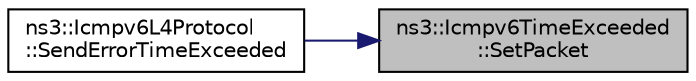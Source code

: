 digraph "ns3::Icmpv6TimeExceeded::SetPacket"
{
 // LATEX_PDF_SIZE
  edge [fontname="Helvetica",fontsize="10",labelfontname="Helvetica",labelfontsize="10"];
  node [fontname="Helvetica",fontsize="10",shape=record];
  rankdir="RL";
  Node1 [label="ns3::Icmpv6TimeExceeded\l::SetPacket",height=0.2,width=0.4,color="black", fillcolor="grey75", style="filled", fontcolor="black",tooltip="Set the incorrect packet."];
  Node1 -> Node2 [dir="back",color="midnightblue",fontsize="10",style="solid",fontname="Helvetica"];
  Node2 [label="ns3::Icmpv6L4Protocol\l::SendErrorTimeExceeded",height=0.2,width=0.4,color="black", fillcolor="white", style="filled",URL="$classns3_1_1_icmpv6_l4_protocol.html#a0912f3bc9bfb032dafe0c295e2dcb047",tooltip="Send an error Time Exceeded."];
}
